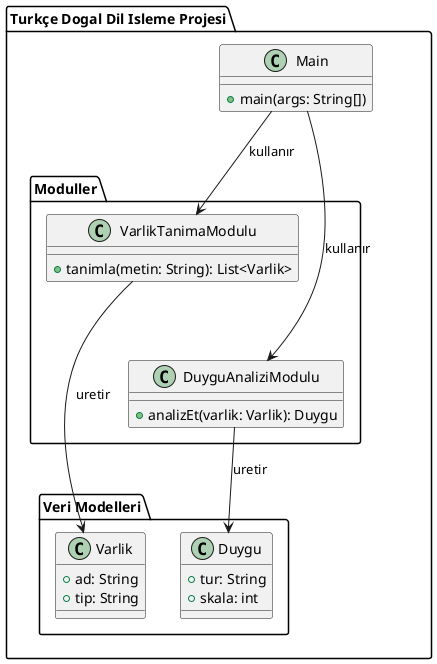 @startuml

package "Turkçe Dogal Dil Isleme Projesi" {
    class Main {
        + main(args: String[])
    }

    package "Moduller" {
        class VarlikTanimaModulu {
            + tanimla(metin: String): List<Varlik>
        }

        class DuyguAnaliziModulu {
            + analizEt(varlik: Varlik): Duygu
        }
    }

    package "Veri Modelleri" {
        class Varlik {
            + ad: String
            + tip: String
        }

        class Duygu {
            + tur: String
            + skala: int
        }
    }

    Main --> VarlikTanimaModulu : kullanır
    Main --> DuyguAnaliziModulu : kullanır
    VarlikTanimaModulu --> Varlik : uretir
    DuyguAnaliziModulu --> Duygu : uretir

    VarlikTanimaModulu -[hidden]-> DuyguAnaliziModulu : isbirligi
}

@enduml